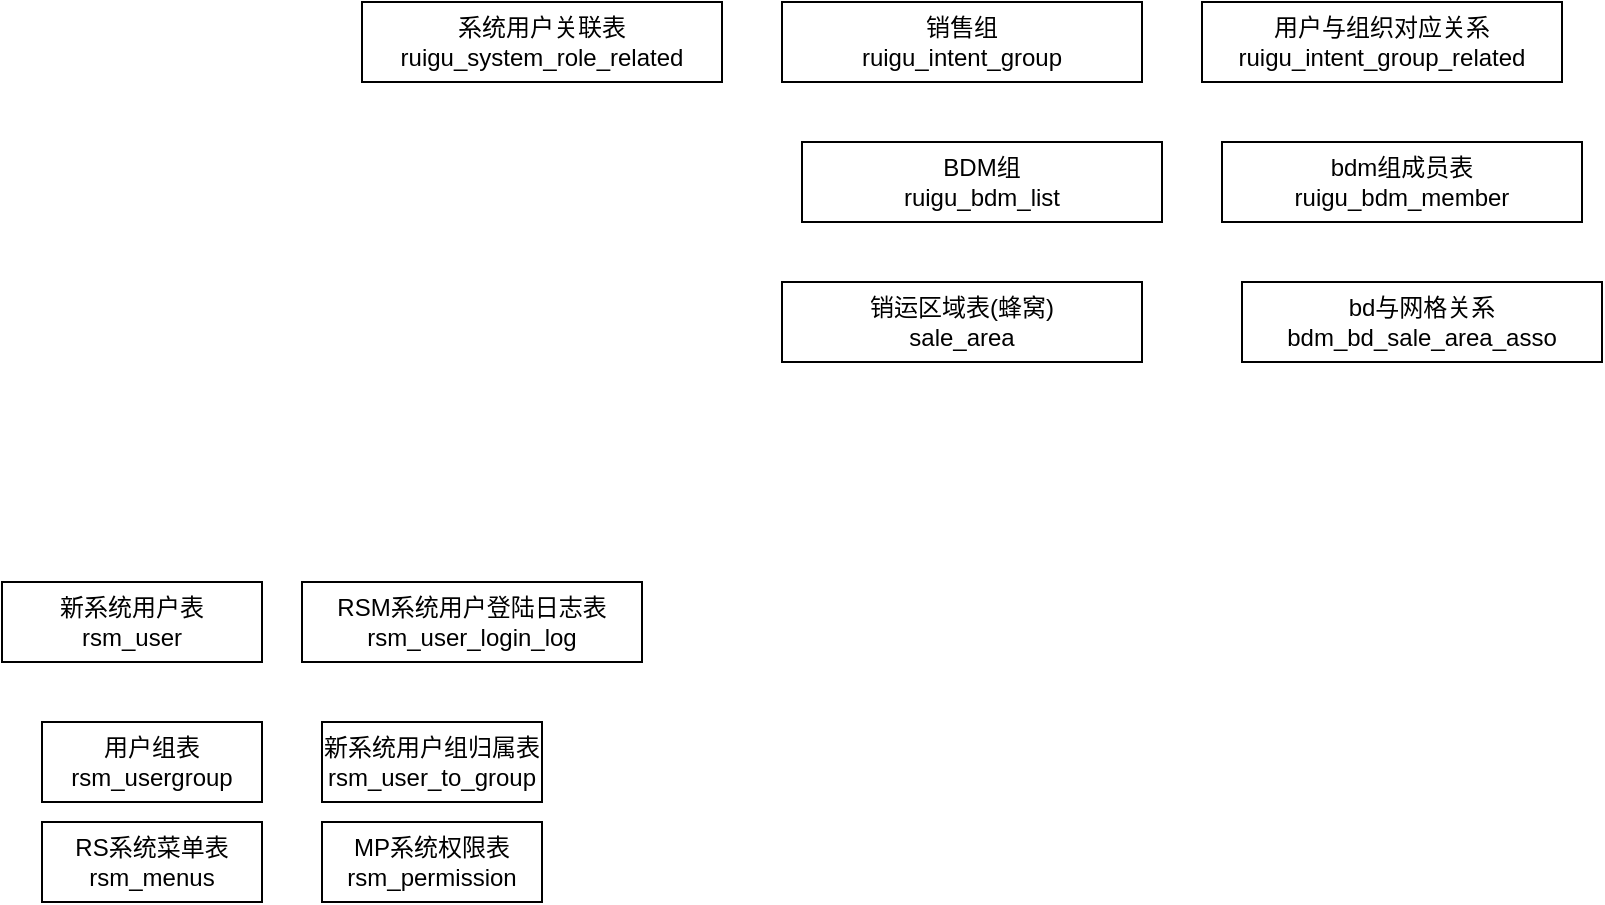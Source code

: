<mxfile version="24.4.4" type="github">
  <diagram name="第 1 页" id="yzNBgipiSElc2cvSdpmd">
    <mxGraphModel dx="1242" dy="786" grid="1" gridSize="10" guides="1" tooltips="1" connect="1" arrows="1" fold="1" page="1" pageScale="1" pageWidth="827" pageHeight="1169" math="0" shadow="0">
      <root>
        <mxCell id="0" />
        <mxCell id="1" parent="0" />
        <mxCell id="PGAR_lDDNWLBFWoJxTaw-5" value="系统用户关联表&lt;br&gt;ruigu_system_role_related" style="rounded=0;whiteSpace=wrap;html=1;hachureGap=4;strokeColor=default;align=center;verticalAlign=middle;fillColor=default;" parent="1" vertex="1">
          <mxGeometry x="340" y="640" width="180" height="40" as="geometry" />
        </mxCell>
        <mxCell id="PGAR_lDDNWLBFWoJxTaw-6" value="销售组&lt;br&gt;ruigu_intent_group" style="rounded=0;whiteSpace=wrap;html=1;hachureGap=4;strokeColor=default;align=center;verticalAlign=middle;fillColor=default;" parent="1" vertex="1">
          <mxGeometry x="550" y="640" width="180" height="40" as="geometry" />
        </mxCell>
        <mxCell id="PGAR_lDDNWLBFWoJxTaw-7" value="用户与组织对应关系&lt;br&gt;ruigu_intent_group_related" style="rounded=0;whiteSpace=wrap;html=1;hachureGap=4;strokeColor=default;align=center;verticalAlign=middle;fillColor=default;" parent="1" vertex="1">
          <mxGeometry x="760" y="640" width="180" height="40" as="geometry" />
        </mxCell>
        <mxCell id="PGAR_lDDNWLBFWoJxTaw-9" value="BDM组&lt;br&gt;ruigu_bdm_list" style="rounded=0;whiteSpace=wrap;html=1;hachureGap=4;strokeColor=default;align=center;verticalAlign=middle;fillColor=default;" parent="1" vertex="1">
          <mxGeometry x="560" y="710" width="180" height="40" as="geometry" />
        </mxCell>
        <mxCell id="PGAR_lDDNWLBFWoJxTaw-10" value="bdm组成员表&lt;br&gt;ruigu_bdm_member" style="rounded=0;whiteSpace=wrap;html=1;hachureGap=4;strokeColor=default;align=center;verticalAlign=middle;fillColor=default;" parent="1" vertex="1">
          <mxGeometry x="770" y="710" width="180" height="40" as="geometry" />
        </mxCell>
        <mxCell id="PGAR_lDDNWLBFWoJxTaw-11" value="销运区域表(蜂窝)&lt;br&gt;sale_area" style="rounded=0;whiteSpace=wrap;html=1;hachureGap=4;strokeColor=default;align=center;verticalAlign=middle;fillColor=default;" parent="1" vertex="1">
          <mxGeometry x="550" y="780" width="180" height="40" as="geometry" />
        </mxCell>
        <mxCell id="PGAR_lDDNWLBFWoJxTaw-12" value="bd与网格关系bdm_bd_sale_area_asso" style="rounded=0;whiteSpace=wrap;html=1;hachureGap=4;strokeColor=default;align=center;verticalAlign=middle;fillColor=default;" parent="1" vertex="1">
          <mxGeometry x="780" y="780" width="180" height="40" as="geometry" />
        </mxCell>
        <mxCell id="PGAR_lDDNWLBFWoJxTaw-13" value="RSM系统用户登陆日志表&lt;br&gt;rsm_user_login_log" style="rounded=0;whiteSpace=wrap;html=1;" parent="1" vertex="1">
          <mxGeometry x="310" y="930" width="170" height="40" as="geometry" />
        </mxCell>
        <mxCell id="PGAR_lDDNWLBFWoJxTaw-14" value="新系统用户表&lt;br&gt;rsm_user" style="rounded=0;whiteSpace=wrap;html=1;" parent="1" vertex="1">
          <mxGeometry x="160" y="930" width="130" height="40" as="geometry" />
        </mxCell>
        <mxCell id="PGAR_lDDNWLBFWoJxTaw-15" value="用户组表&lt;br&gt;rsm_usergroup" style="rounded=0;whiteSpace=wrap;html=1;" parent="1" vertex="1">
          <mxGeometry x="180" y="1000" width="110" height="40" as="geometry" />
        </mxCell>
        <mxCell id="PGAR_lDDNWLBFWoJxTaw-16" value="新系统用户组归属表rsm_user_to_group" style="rounded=0;whiteSpace=wrap;html=1;" parent="1" vertex="1">
          <mxGeometry x="320" y="1000" width="110" height="40" as="geometry" />
        </mxCell>
        <mxCell id="PGAR_lDDNWLBFWoJxTaw-17" value="RS系统菜单表&lt;br&gt;rsm_menus" style="rounded=0;whiteSpace=wrap;html=1;" parent="1" vertex="1">
          <mxGeometry x="180" y="1050" width="110" height="40" as="geometry" />
        </mxCell>
        <mxCell id="PGAR_lDDNWLBFWoJxTaw-18" value="MP系统权限表rsm_permission" style="rounded=0;whiteSpace=wrap;html=1;" parent="1" vertex="1">
          <mxGeometry x="320" y="1050" width="110" height="40" as="geometry" />
        </mxCell>
      </root>
    </mxGraphModel>
  </diagram>
</mxfile>
